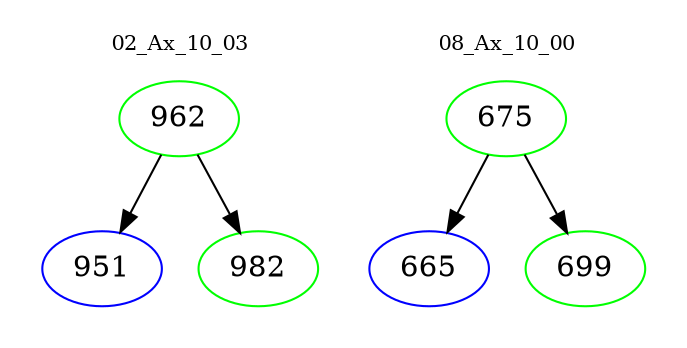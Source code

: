 digraph{
subgraph cluster_0 {
color = white
label = "02_Ax_10_03";
fontsize=10;
T0_962 [label="962", color="green"]
T0_962 -> T0_951 [color="black"]
T0_951 [label="951", color="blue"]
T0_962 -> T0_982 [color="black"]
T0_982 [label="982", color="green"]
}
subgraph cluster_1 {
color = white
label = "08_Ax_10_00";
fontsize=10;
T1_675 [label="675", color="green"]
T1_675 -> T1_665 [color="black"]
T1_665 [label="665", color="blue"]
T1_675 -> T1_699 [color="black"]
T1_699 [label="699", color="green"]
}
}
